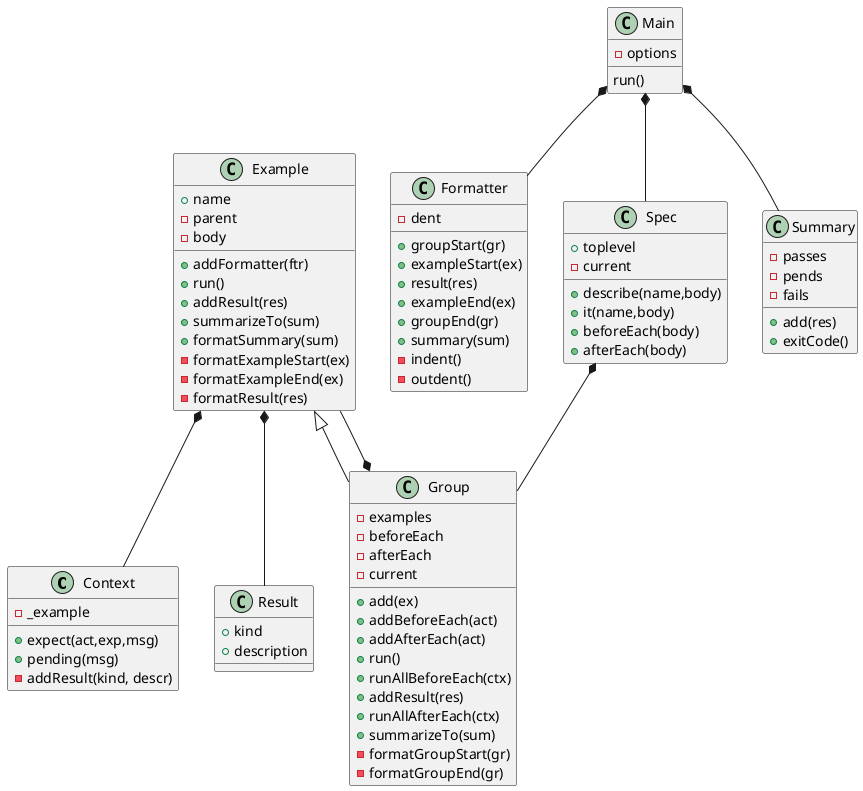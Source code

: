 @startuml

class Context {
  -_example
  +expect(act,exp,msg)
  +pending(msg)
  -addResult(kind, descr)
}

class Example {
  +name
  -parent
  -body
  +addFormatter(ftr)
  +run()
  +addResult(res)
  +summarizeTo(sum)
  +formatSummary(sum)
  -formatExampleStart(ex)
  -formatExampleEnd(ex)
  -formatResult(res)
}

class Formatter {
  -dent
  +groupStart(gr)
  +exampleStart(ex)
  +result(res)
  +exampleEnd(ex)
  +groupEnd(gr)
  +summary(sum)
  -indent()
  -outdent()
}

class Group {
  -examples
  -beforeEach
  -afterEach
  -current
  +add(ex)
  +addBeforeEach(act)
  +addAfterEach(act)
  +run()
  +runAllBeforeEach(ctx)
  +addResult(res)
  +runAllAfterEach(ctx)
  +summarizeTo(sum)
  -formatGroupStart(gr)
  -formatGroupEnd(gr)
}

class Main {
  -options
  run()
}

class Result {
  +kind
  +description
}

class Spec {
  +toplevel
  -current
  +describe(name,body)
  +it(name,body)
  +beforeEach(body)
  +afterEach(body)
}

class Summary {
  -passes
  -pends
  -fails
  +add(res)
  +exitCode()
}

Main *-- Spec
Main *-- Formatter
Main *-- Summary
Spec *-- Group
Group *-- Example

Example *-- Context
Example *-- Result

Example <|-- Group

@enduml
